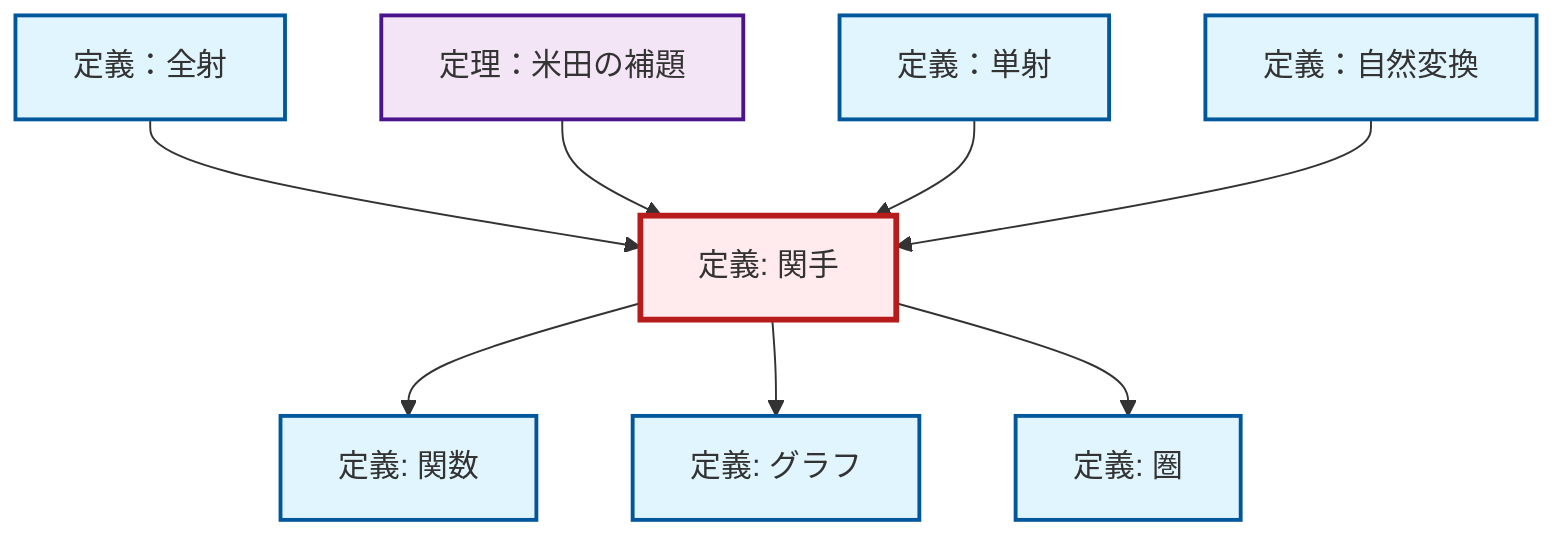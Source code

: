 graph TD
    classDef definition fill:#e1f5fe,stroke:#01579b,stroke-width:2px
    classDef theorem fill:#f3e5f5,stroke:#4a148c,stroke-width:2px
    classDef axiom fill:#fff3e0,stroke:#e65100,stroke-width:2px
    classDef example fill:#e8f5e9,stroke:#1b5e20,stroke-width:2px
    classDef current fill:#ffebee,stroke:#b71c1c,stroke-width:3px
    def-natural-transformation["定義：自然変換"]:::definition
    def-epimorphism["定義：全射"]:::definition
    def-graph["定義: グラフ"]:::definition
    def-function["定義: 関数"]:::definition
    def-monomorphism["定義：単射"]:::definition
    def-category["定義: 圏"]:::definition
    def-functor["定義: 関手"]:::definition
    thm-yoneda["定理：米田の補題"]:::theorem
    def-epimorphism --> def-functor
    thm-yoneda --> def-functor
    def-functor --> def-function
    def-monomorphism --> def-functor
    def-functor --> def-graph
    def-functor --> def-category
    def-natural-transformation --> def-functor
    class def-functor current